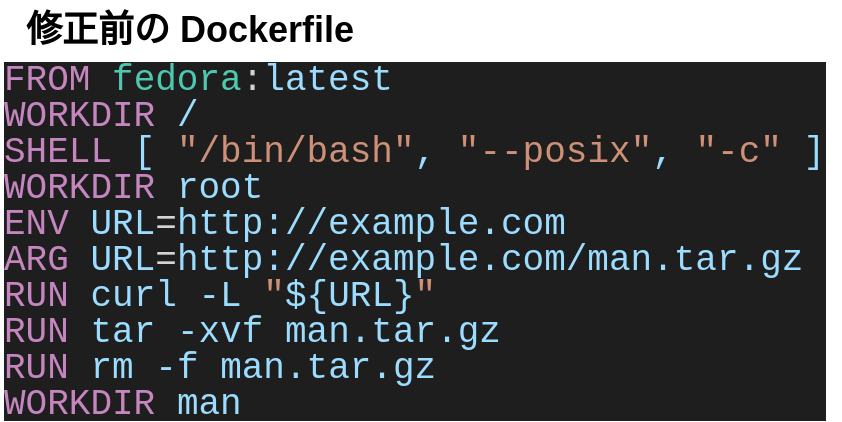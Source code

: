 <mxfile>
    <diagram id="oqh_dH5F2A2GkGcUJ7IB" name="ページ1">
        <mxGraphModel dx="522" dy="569" grid="1" gridSize="10" guides="1" tooltips="1" connect="1" arrows="1" fold="1" page="1" pageScale="1" pageWidth="583" pageHeight="413" math="0" shadow="0">
            <root>
                <mxCell id="0"/>
                <mxCell id="1" parent="0"/>
                <mxCell id="2" value="&lt;div style=&quot;color: rgb(212, 212, 212); background-color: rgb(30, 30, 30); font-family: Menlo, Monaco, &amp;quot;Courier New&amp;quot;, monospace; line-height: 18px; font-size: 18px;&quot;&gt;&lt;div&gt;&lt;span style=&quot;color: #c586c0;&quot;&gt;FROM&lt;/span&gt; &lt;span style=&quot;color: #4ec9b0;&quot;&gt;fedora&lt;/span&gt;:&lt;span style=&quot;color: #9cdcfe;&quot;&gt;latest&lt;/span&gt;&lt;/div&gt;&lt;div&gt;&lt;span style=&quot;color: #c586c0;&quot;&gt;WORKDIR&lt;/span&gt; &lt;span style=&quot;color: #9cdcfe;&quot;&gt;/&lt;/span&gt;&lt;/div&gt;&lt;div&gt;&lt;span style=&quot;color: #c586c0;&quot;&gt;SHELL&lt;/span&gt; &lt;span style=&quot;color: #9cdcfe;&quot;&gt;[&lt;/span&gt; &lt;span style=&quot;color: #ce9178;&quot;&gt;&quot;/bin/bash&quot;&lt;/span&gt;&lt;span style=&quot;color: #9cdcfe;&quot;&gt;,&lt;/span&gt; &lt;span style=&quot;color: #ce9178;&quot;&gt;&quot;--posix&quot;&lt;/span&gt;&lt;span style=&quot;color: #9cdcfe;&quot;&gt;,&lt;/span&gt; &lt;span style=&quot;color: #ce9178;&quot;&gt;&quot;-c&quot;&lt;/span&gt; &lt;span style=&quot;color: #9cdcfe;&quot;&gt;]&lt;/span&gt;&lt;/div&gt;&lt;div&gt;&lt;span style=&quot;color: #c586c0;&quot;&gt;WORKDIR&lt;/span&gt; &lt;span style=&quot;color: #9cdcfe;&quot;&gt;root&lt;/span&gt;&lt;/div&gt;&lt;div&gt;&lt;span style=&quot;color: #c586c0;&quot;&gt;ENV&lt;/span&gt; &lt;span style=&quot;color: #9cdcfe;&quot;&gt;URL&lt;/span&gt;=&lt;span style=&quot;color: #9cdcfe;&quot;&gt;http://example.com&lt;/span&gt;&lt;/div&gt;&lt;div&gt;&lt;span style=&quot;color: #c586c0;&quot;&gt;ARG&lt;/span&gt; &lt;span style=&quot;color: #9cdcfe;&quot;&gt;URL&lt;/span&gt;=&lt;span style=&quot;color: #9cdcfe;&quot;&gt;http://example.com/man.tar.gz&lt;/span&gt;&lt;/div&gt;&lt;div&gt;&lt;span style=&quot;color: #c586c0;&quot;&gt;RUN&lt;/span&gt; &lt;span style=&quot;color: #9cdcfe;&quot;&gt;curl&lt;/span&gt; &lt;span style=&quot;color: #9cdcfe;&quot;&gt;-L&lt;/span&gt; &lt;span style=&quot;color: #ce9178;&quot;&gt;&quot;&lt;/span&gt;&lt;span style=&quot;color: #9cdcfe;&quot;&gt;${URL}&lt;/span&gt;&lt;span style=&quot;color: #ce9178;&quot;&gt;&quot;&lt;/span&gt;&lt;/div&gt;&lt;div&gt;&lt;span style=&quot;color: #c586c0;&quot;&gt;RUN&lt;/span&gt; &lt;span style=&quot;color: #9cdcfe;&quot;&gt;tar&lt;/span&gt; &lt;span style=&quot;color: #9cdcfe;&quot;&gt;-xvf&lt;/span&gt; &lt;span style=&quot;color: #9cdcfe;&quot;&gt;man.tar.gz&lt;/span&gt;&lt;/div&gt;&lt;div&gt;&lt;span style=&quot;color: #c586c0;&quot;&gt;RUN&lt;/span&gt; &lt;span style=&quot;color: #9cdcfe;&quot;&gt;rm&lt;/span&gt; &lt;span style=&quot;color: #9cdcfe;&quot;&gt;-f&lt;/span&gt; &lt;span style=&quot;color: #9cdcfe;&quot;&gt;man.tar.gz&lt;/span&gt;&lt;/div&gt;&lt;div style=&quot;&quot;&gt;&lt;span style=&quot;color: #c586c0;&quot;&gt;WORKDIR&lt;/span&gt; &lt;span style=&quot;color: #9cdcfe;&quot;&gt;man&lt;/span&gt;&lt;/div&gt;&lt;/div&gt;" style="text;html=1;strokeColor=none;fillColor=none;align=left;verticalAlign=middle;whiteSpace=wrap;rounded=0;" vertex="1" parent="1">
                    <mxGeometry y="40" width="420" height="180" as="geometry"/>
                </mxCell>
                <mxCell id="4" value="修正前の Dockerfile" style="text;html=1;strokeColor=none;fillColor=none;align=center;verticalAlign=middle;whiteSpace=wrap;rounded=0;fontSize=18;fontStyle=1" vertex="1" parent="1">
                    <mxGeometry x="10" y="10" width="170" height="30" as="geometry"/>
                </mxCell>
            </root>
        </mxGraphModel>
    </diagram>
</mxfile>